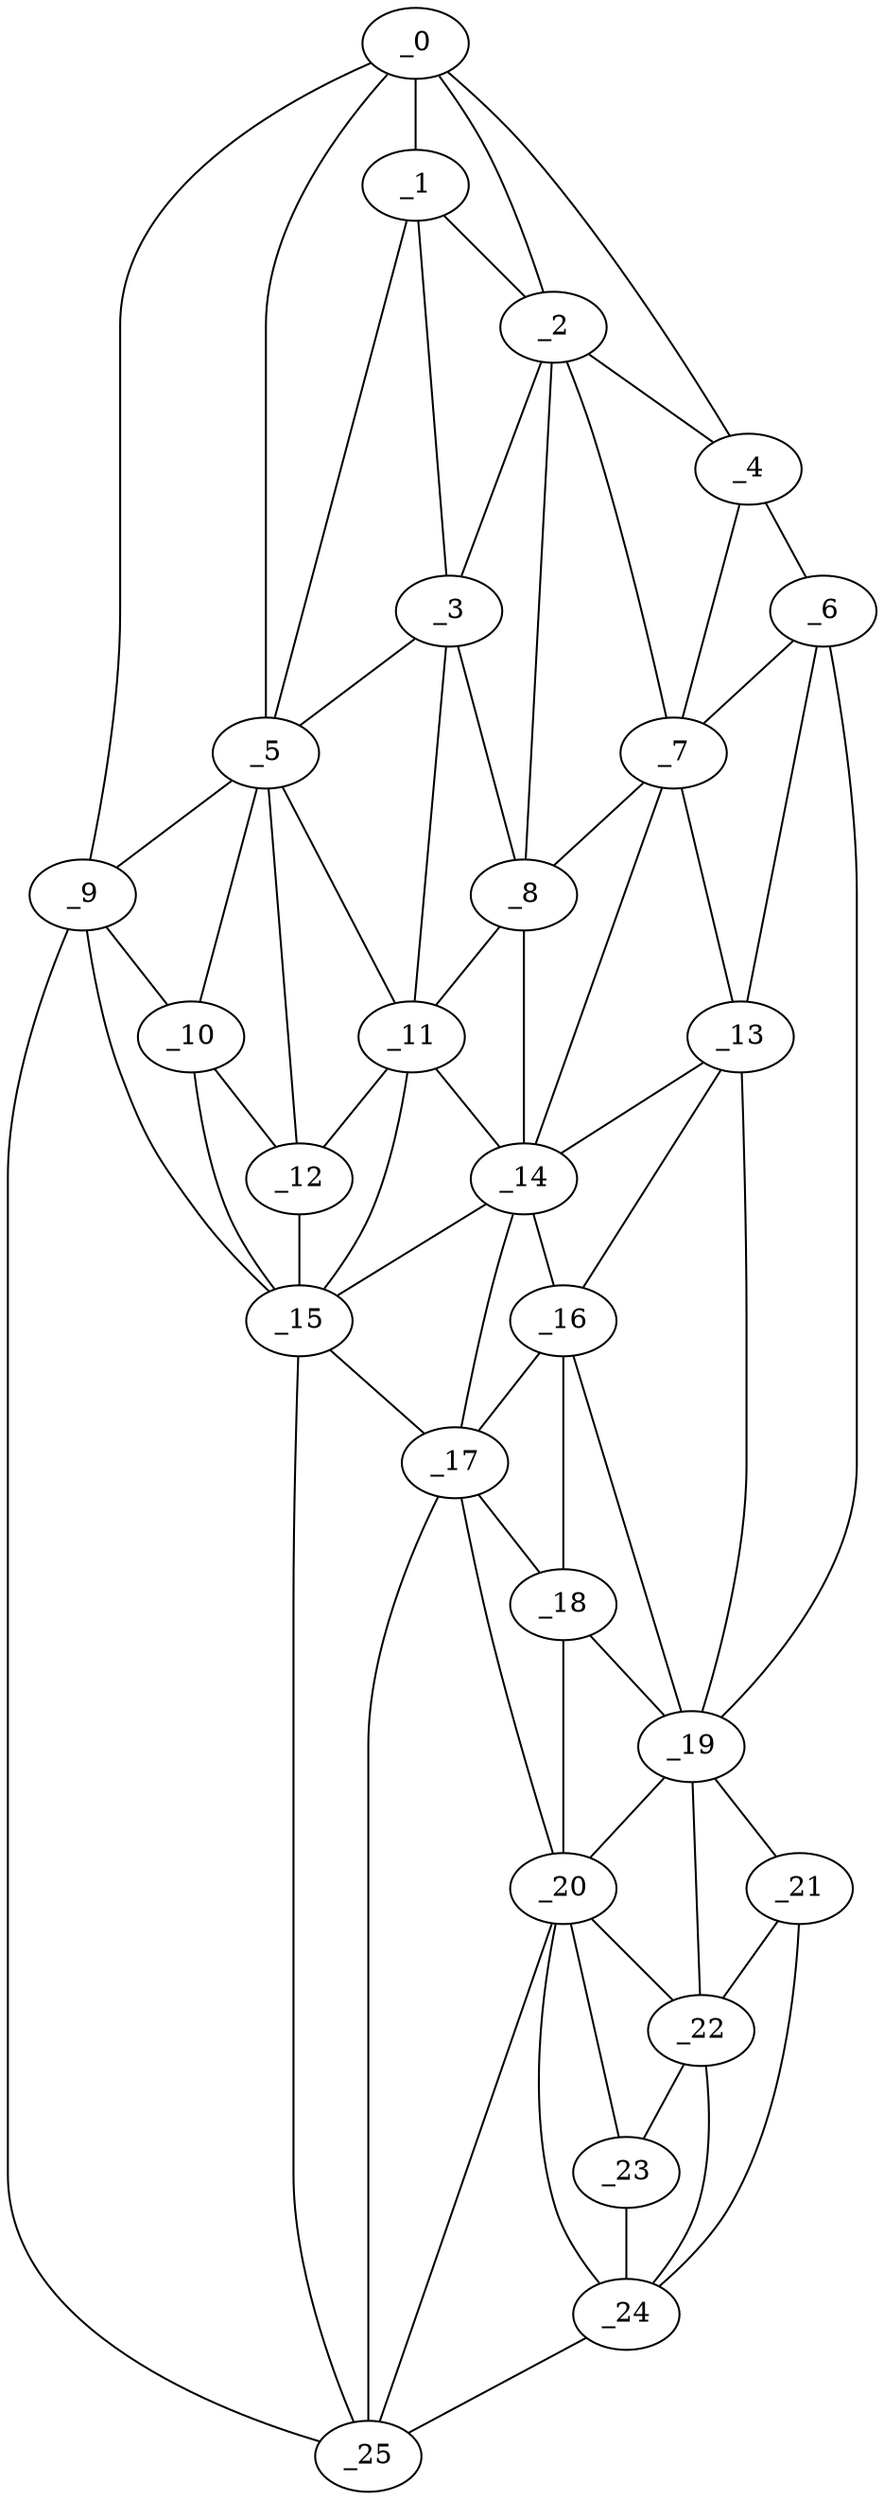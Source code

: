 graph "obj68__300.gxl" {
	_0	 [x=4,
		y=102];
	_1	 [x=9,
		y=92];
	_0 -- _1	 [valence=1];
	_2	 [x=17,
		y=57];
	_0 -- _2	 [valence=1];
	_4	 [x=20,
		y=36];
	_0 -- _4	 [valence=1];
	_5	 [x=42,
		y=99];
	_0 -- _5	 [valence=2];
	_9	 [x=48,
		y=111];
	_0 -- _9	 [valence=1];
	_1 -- _2	 [valence=1];
	_3	 [x=17,
		y=85];
	_1 -- _3	 [valence=2];
	_1 -- _5	 [valence=2];
	_2 -- _3	 [valence=2];
	_2 -- _4	 [valence=2];
	_7	 [x=47,
		y=42];
	_2 -- _7	 [valence=2];
	_8	 [x=47,
		y=63];
	_2 -- _8	 [valence=2];
	_3 -- _5	 [valence=2];
	_3 -- _8	 [valence=1];
	_11	 [x=52,
		y=77];
	_3 -- _11	 [valence=2];
	_6	 [x=47,
		y=26];
	_4 -- _6	 [valence=1];
	_4 -- _7	 [valence=2];
	_5 -- _9	 [valence=2];
	_10	 [x=49,
		y=104];
	_5 -- _10	 [valence=2];
	_5 -- _11	 [valence=2];
	_12	 [x=52,
		y=91];
	_5 -- _12	 [valence=1];
	_6 -- _7	 [valence=2];
	_13	 [x=55,
		y=26];
	_6 -- _13	 [valence=1];
	_19	 [x=92,
		y=15];
	_6 -- _19	 [valence=1];
	_7 -- _8	 [valence=2];
	_7 -- _13	 [valence=2];
	_14	 [x=57,
		y=47];
	_7 -- _14	 [valence=2];
	_8 -- _11	 [valence=2];
	_8 -- _14	 [valence=2];
	_9 -- _10	 [valence=2];
	_15	 [x=62,
		y=83];
	_9 -- _15	 [valence=2];
	_25	 [x=127,
		y=55];
	_9 -- _25	 [valence=1];
	_10 -- _12	 [valence=1];
	_10 -- _15	 [valence=1];
	_11 -- _12	 [valence=2];
	_11 -- _14	 [valence=2];
	_11 -- _15	 [valence=2];
	_12 -- _15	 [valence=2];
	_13 -- _14	 [valence=2];
	_16	 [x=72,
		y=39];
	_13 -- _16	 [valence=2];
	_13 -- _19	 [valence=2];
	_14 -- _15	 [valence=2];
	_14 -- _16	 [valence=2];
	_17	 [x=89,
		y=57];
	_14 -- _17	 [valence=1];
	_15 -- _17	 [valence=2];
	_15 -- _25	 [valence=2];
	_16 -- _17	 [valence=1];
	_18	 [x=90,
		y=51];
	_16 -- _18	 [valence=2];
	_16 -- _19	 [valence=2];
	_17 -- _18	 [valence=2];
	_20	 [x=108,
		y=45];
	_17 -- _20	 [valence=2];
	_17 -- _25	 [valence=2];
	_18 -- _19	 [valence=1];
	_18 -- _20	 [valence=1];
	_19 -- _20	 [valence=2];
	_21	 [x=113,
		y=19];
	_19 -- _21	 [valence=1];
	_22	 [x=113,
		y=30];
	_19 -- _22	 [valence=2];
	_20 -- _22	 [valence=2];
	_23	 [x=114,
		y=40];
	_20 -- _23	 [valence=1];
	_24	 [x=124,
		y=44];
	_20 -- _24	 [valence=2];
	_20 -- _25	 [valence=1];
	_21 -- _22	 [valence=2];
	_21 -- _24	 [valence=1];
	_22 -- _23	 [valence=2];
	_22 -- _24	 [valence=1];
	_23 -- _24	 [valence=2];
	_24 -- _25	 [valence=1];
}

